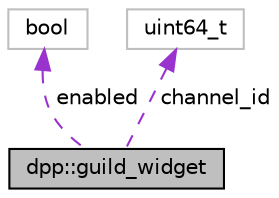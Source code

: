digraph "dpp::guild_widget"
{
 // INTERACTIVE_SVG=YES
 // LATEX_PDF_SIZE
  bgcolor="transparent";
  edge [fontname="Helvetica",fontsize="10",labelfontname="Helvetica",labelfontsize="10"];
  node [fontname="Helvetica",fontsize="10",shape=record];
  Node1 [label="dpp::guild_widget",height=0.2,width=0.4,color="black", fillcolor="grey75", style="filled", fontcolor="black",tooltip="Represents a guild widget, simple web widget of member list."];
  Node2 -> Node1 [dir="back",color="darkorchid3",fontsize="10",style="dashed",label=" enabled" ,fontname="Helvetica"];
  Node2 [label="bool",height=0.2,width=0.4,color="grey75",tooltip=" "];
  Node3 -> Node1 [dir="back",color="darkorchid3",fontsize="10",style="dashed",label=" channel_id" ,fontname="Helvetica"];
  Node3 [label="uint64_t",height=0.2,width=0.4,color="grey75",tooltip=" "];
}
